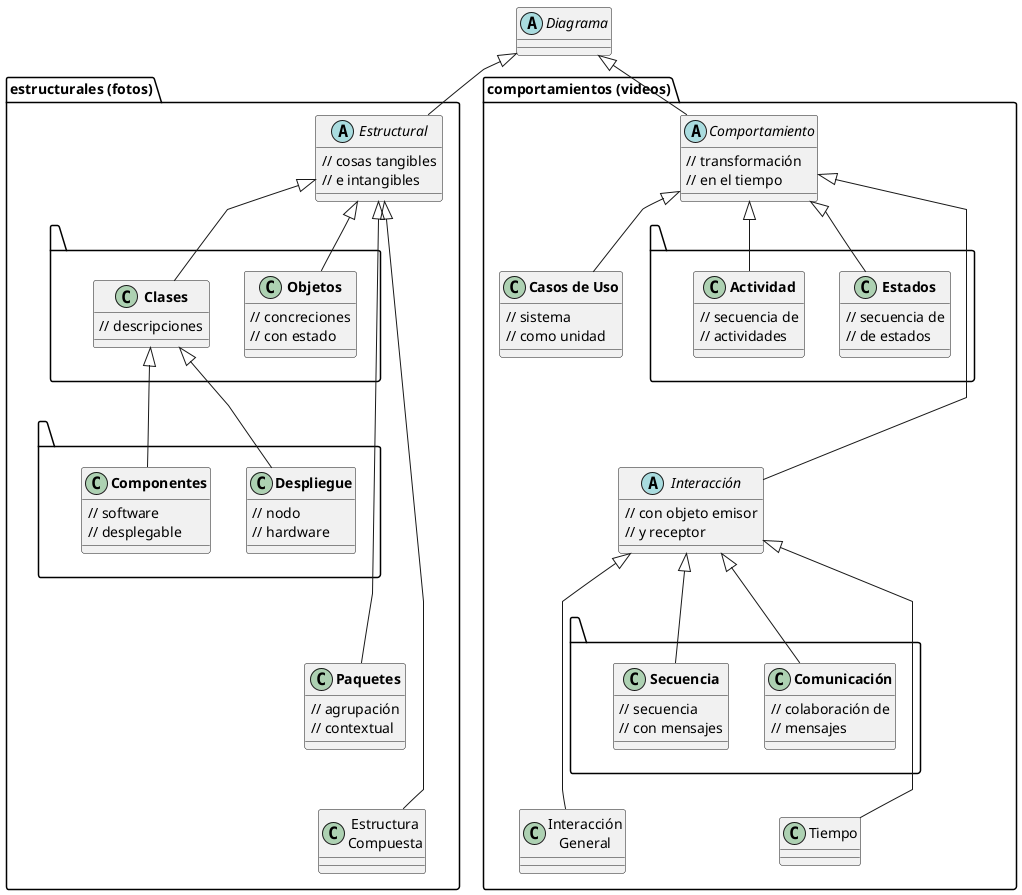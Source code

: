 @startuml

skinparam linetype polyline

abstract Diagrama

package estructurales as "estructurales (fotos)"{

abstract DiagramaEstructural as "Estructural" {
// cosas tangibles
// e intangibles
}
package " " as A  {
class DiagramaClases as "<b>Clases</b>" {
// descripciones
}
class DiagramaObjetos as "<b>Objetos</b>" {
// concreciones
// con estado
}
}
package " " as B  {
class DiagramaComponentes as "<b>Componentes</b>" {
// software
// desplegable
}
class DiagramaDespliegue as "<b>Despliegue</b>" {
// nodo
// hardware
}
}
class DiagramaPaquetes as "<b>Paquetes</b>" {
// agrupación
// contextual
}
class DiagramaEstructuraCompuesta as "Estructura\nCompuesta"
}
package comportamientos as "comportamientos (videos)" {
abstract class DiagramaComportamiento as "Comportamiento" {
// transformación
// en el tiempo
}
class DiagramaCasosUso as "<b>Casos de Uso</b>" {
// sistema
// como unidad
}
package " " as C {
class DiagramaEstados as "<b>Estados</b>" {
// secuencia de
// de estados
}
class DiagramaActividad as "<b>Actividad</b>" {
// secuencia de
// actividades
}
}
abstract class DiagramaInteraccion as "Interacción" {
// con objeto emisor
// y receptor
}
package " " as D {
class DiagramaComunicacion as "<b>Comunicación</b>" {
// colaboración de
// mensajes
}
class DiagramaSecuencia as "<b>Secuencia</b>" {
// secuencia
// con mensajes
}
}
class DiagramaInteraccionGeneral as "Interacción\nGeneral"
class DiagramaTiempo as "Tiempo"
}
Diagrama <|-down- DiagramaEstructural
Diagrama <|-down- DiagramaComportamiento
DiagramaEstructural <|-down- DiagramaClases
DiagramaEstructural <|-down- DiagramaObjetos
DiagramaClases <|-down- DiagramaComponentes
DiagramaClases <|-down- DiagramaDespliegue
DiagramaEstructural <|-down- DiagramaPaquetes
DiagramaEstructural <|-down---- DiagramaEstructuraCompuesta
DiagramaClases -[hidden] DiagramaObjetos
DiagramaComponentes -[hidden] DiagramaDespliegue
A -[hidden]down-B
B -[hidden]down-DiagramaPaquetes

DiagramaCasosUso -[hidden]left-C
DiagramaActividad -[hidden] DiagramaEstados
DiagramaPaquetes -[hidden]down- DiagramaEstructuraCompuesta
DiagramaComportamiento <|-down- DiagramaCasosUso
DiagramaComportamiento <|-down- DiagramaInteraccion
DiagramaComportamiento <|-down- DiagramaActividad
DiagramaComportamiento <|-down- DiagramaEstados
C -[hidden]down-DiagramaInteraccion
DiagramaInteraccion <|-- DiagramaComunicacion
DiagramaInteraccion <|-- DiagramaSecuencia
DiagramaInteraccion <|-- DiagramaInteraccionGeneral
DiagramaInteraccion <|-- DiagramaTiempo
D -[hidden]down-DiagramaTiempo
D -[hidden]down-DiagramaInteraccionGeneral
@enduml